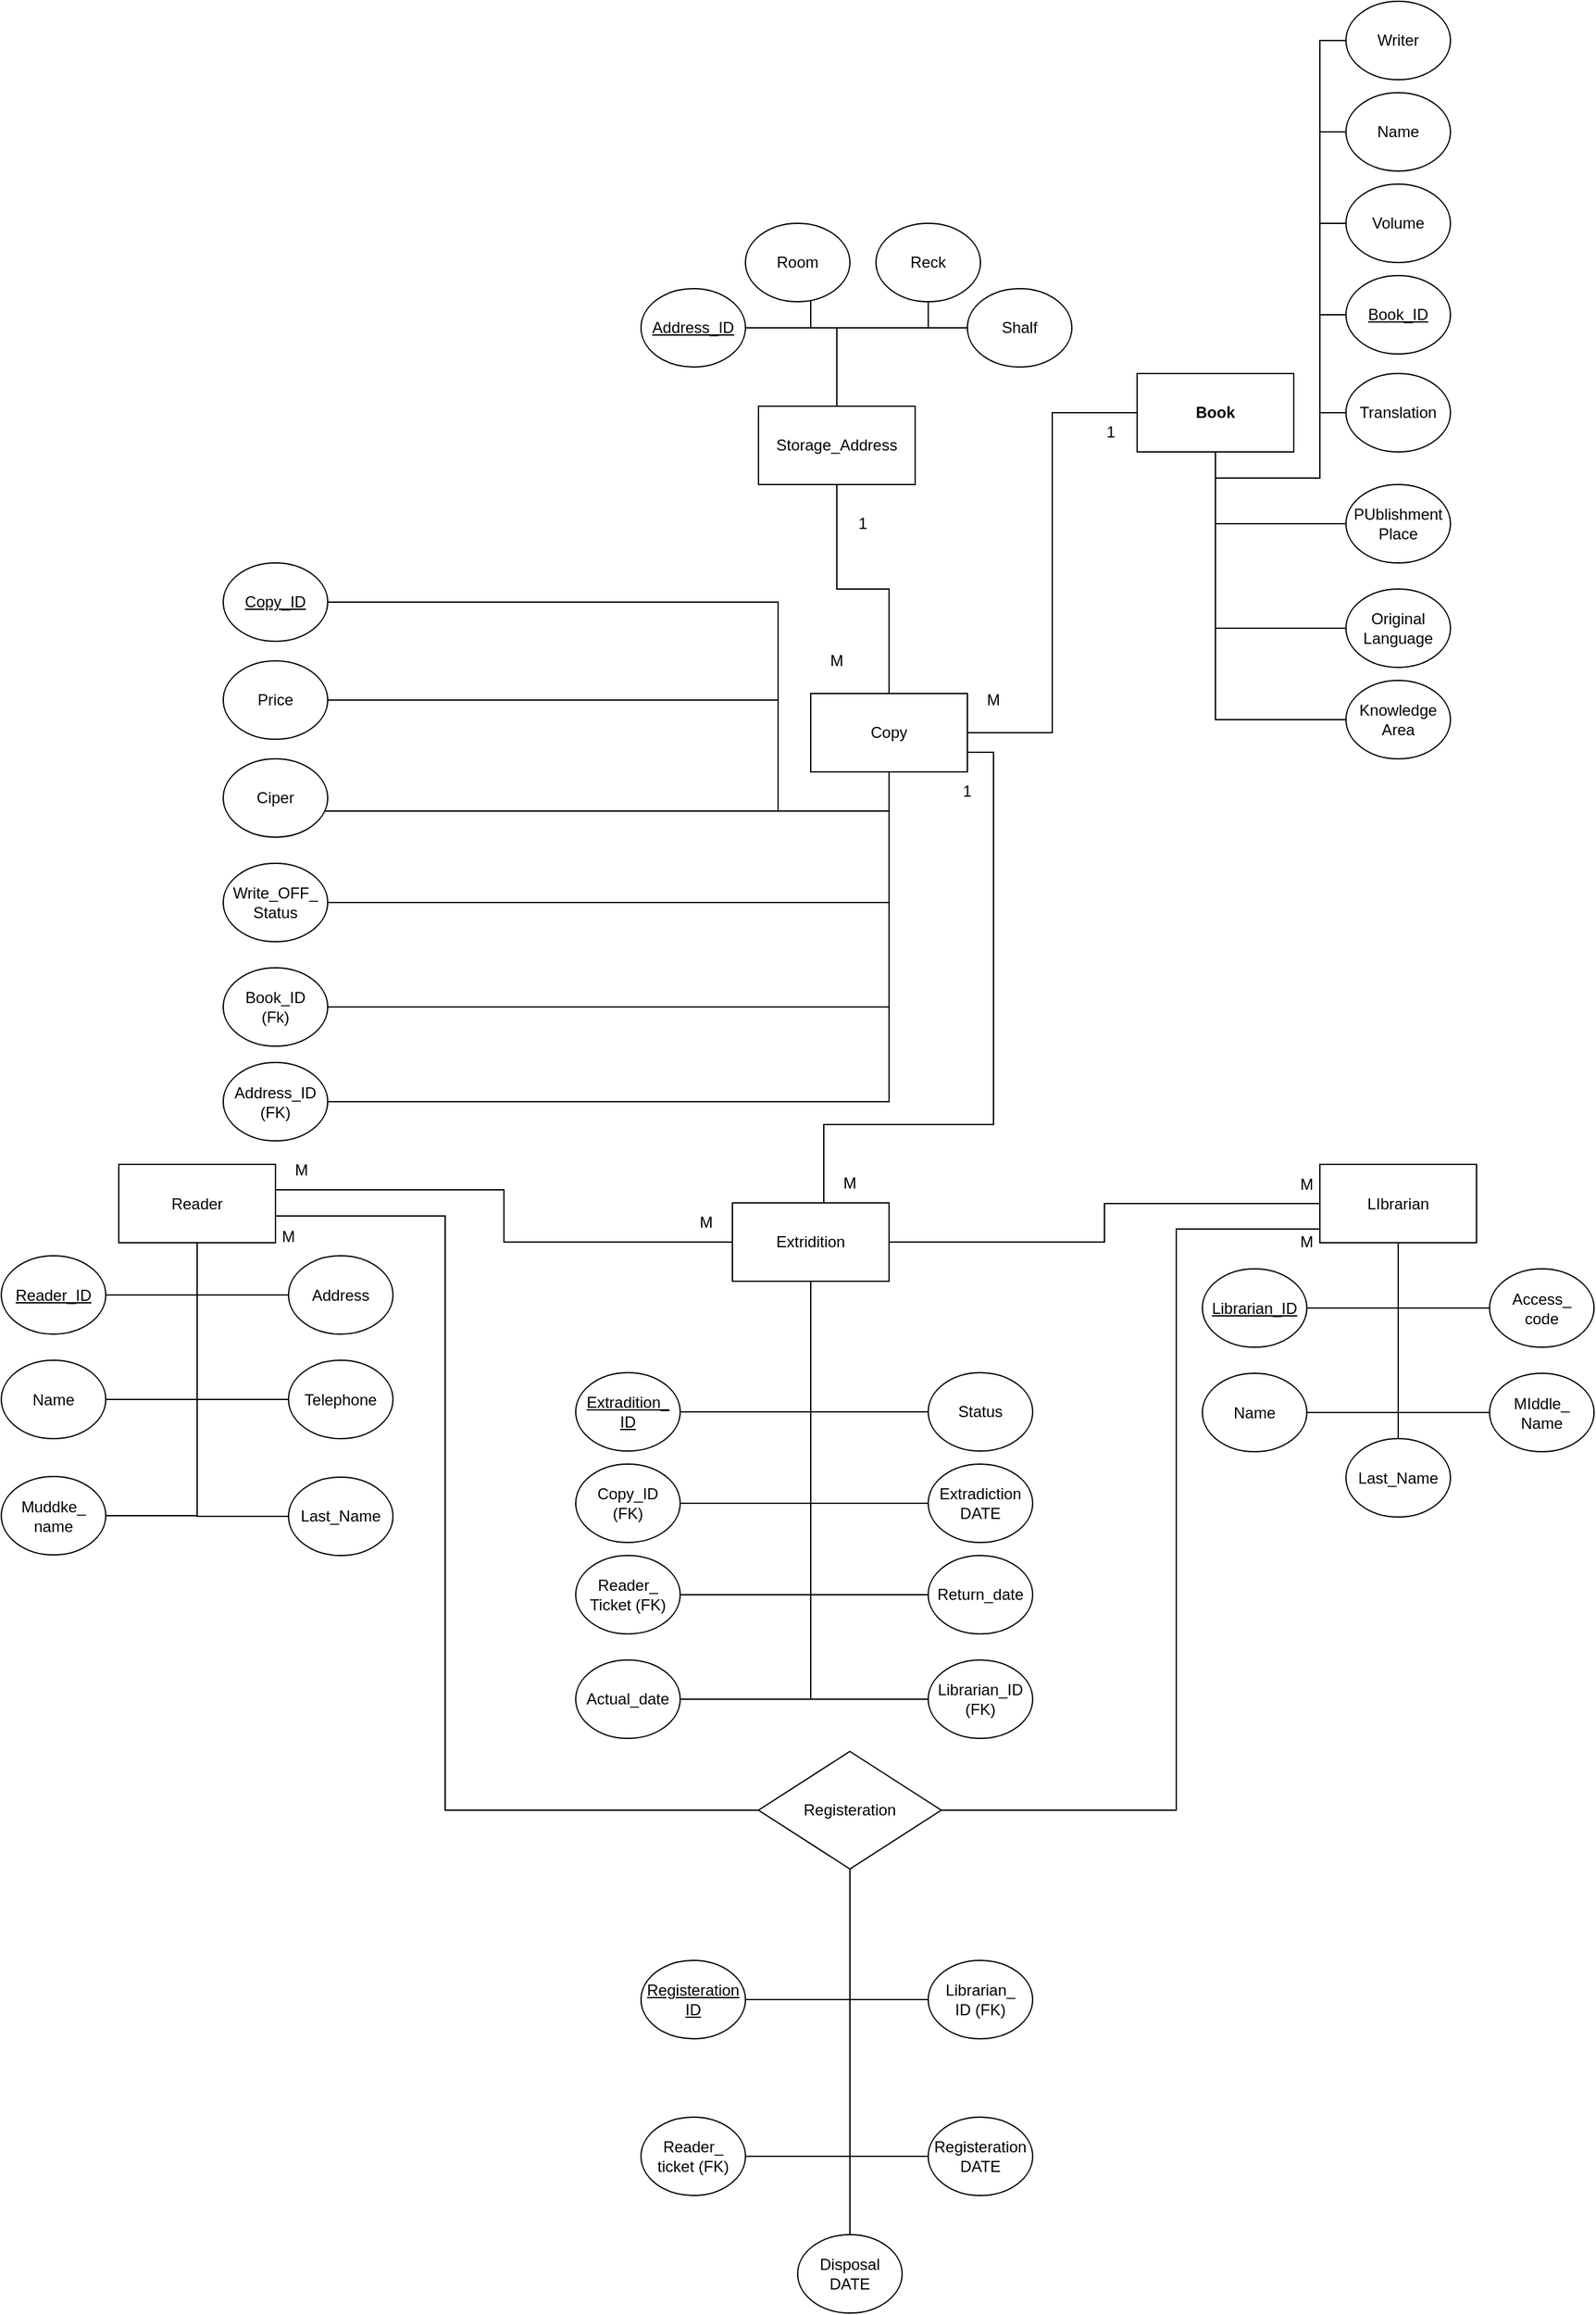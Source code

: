 <mxfile version="16.5.1" type="device"><diagram id="W-mFKioUvFnIuUobKJr5" name="Страница 1"><mxGraphModel dx="2424" dy="986" grid="1" gridSize="10" guides="1" tooltips="1" connect="1" arrows="1" fold="1" page="1" pageScale="1" pageWidth="827" pageHeight="1169" math="0" shadow="0"><root><mxCell id="0"/><mxCell id="1" parent="0"/><mxCell id="VTuaZUpETVjcrzoXnOtL-44" style="edgeStyle=orthogonalEdgeStyle;rounded=0;orthogonalLoop=1;jettySize=auto;html=1;endArrow=none;endFill=0;" edge="1" parent="1" source="VTuaZUpETVjcrzoXnOtL-1" target="VTuaZUpETVjcrzoXnOtL-10"><mxGeometry relative="1" as="geometry"/></mxCell><mxCell id="VTuaZUpETVjcrzoXnOtL-1" value="Storage_Address" style="rounded=0;whiteSpace=wrap;html=1;" vertex="1" parent="1"><mxGeometry x="-20" y="330" width="120" height="60" as="geometry"/></mxCell><mxCell id="VTuaZUpETVjcrzoXnOtL-7" style="edgeStyle=orthogonalEdgeStyle;rounded=0;orthogonalLoop=1;jettySize=auto;html=1;entryX=0.5;entryY=0;entryDx=0;entryDy=0;endArrow=none;endFill=0;" edge="1" parent="1" source="VTuaZUpETVjcrzoXnOtL-2" target="VTuaZUpETVjcrzoXnOtL-1"><mxGeometry relative="1" as="geometry"/></mxCell><mxCell id="VTuaZUpETVjcrzoXnOtL-2" value="&lt;u&gt;Address_ID&lt;/u&gt;" style="ellipse;whiteSpace=wrap;html=1;" vertex="1" parent="1"><mxGeometry x="-110" y="240" width="80" height="60" as="geometry"/></mxCell><mxCell id="VTuaZUpETVjcrzoXnOtL-6" style="edgeStyle=orthogonalEdgeStyle;rounded=0;orthogonalLoop=1;jettySize=auto;html=1;entryX=0.5;entryY=0;entryDx=0;entryDy=0;endArrow=none;endFill=0;" edge="1" parent="1" source="VTuaZUpETVjcrzoXnOtL-3" target="VTuaZUpETVjcrzoXnOtL-1"><mxGeometry relative="1" as="geometry"><Array as="points"><mxPoint x="20" y="270"/><mxPoint x="40" y="270"/></Array></mxGeometry></mxCell><mxCell id="VTuaZUpETVjcrzoXnOtL-3" value="Room" style="ellipse;whiteSpace=wrap;html=1;" vertex="1" parent="1"><mxGeometry x="-30" y="190" width="80" height="60" as="geometry"/></mxCell><mxCell id="VTuaZUpETVjcrzoXnOtL-9" style="edgeStyle=orthogonalEdgeStyle;rounded=0;orthogonalLoop=1;jettySize=auto;html=1;entryX=0.5;entryY=0;entryDx=0;entryDy=0;endArrow=none;endFill=0;" edge="1" parent="1" source="VTuaZUpETVjcrzoXnOtL-4" target="VTuaZUpETVjcrzoXnOtL-1"><mxGeometry relative="1" as="geometry"/></mxCell><mxCell id="VTuaZUpETVjcrzoXnOtL-4" value="Shalf" style="ellipse;whiteSpace=wrap;html=1;" vertex="1" parent="1"><mxGeometry x="140" y="240" width="80" height="60" as="geometry"/></mxCell><mxCell id="VTuaZUpETVjcrzoXnOtL-8" style="edgeStyle=orthogonalEdgeStyle;rounded=0;orthogonalLoop=1;jettySize=auto;html=1;entryX=0.5;entryY=0;entryDx=0;entryDy=0;endArrow=none;endFill=0;" edge="1" parent="1" source="VTuaZUpETVjcrzoXnOtL-5" target="VTuaZUpETVjcrzoXnOtL-1"><mxGeometry relative="1" as="geometry"><Array as="points"><mxPoint x="110" y="270"/><mxPoint x="40" y="270"/></Array></mxGeometry></mxCell><mxCell id="VTuaZUpETVjcrzoXnOtL-5" value="Reck" style="ellipse;whiteSpace=wrap;html=1;" vertex="1" parent="1"><mxGeometry x="70" y="190" width="80" height="60" as="geometry"/></mxCell><mxCell id="VTuaZUpETVjcrzoXnOtL-45" style="edgeStyle=orthogonalEdgeStyle;rounded=0;orthogonalLoop=1;jettySize=auto;html=1;entryX=0;entryY=0.5;entryDx=0;entryDy=0;endArrow=none;endFill=0;" edge="1" parent="1" source="VTuaZUpETVjcrzoXnOtL-10" target="VTuaZUpETVjcrzoXnOtL-22"><mxGeometry relative="1" as="geometry"/></mxCell><mxCell id="VTuaZUpETVjcrzoXnOtL-10" value="Copy" style="rounded=0;whiteSpace=wrap;html=1;" vertex="1" parent="1"><mxGeometry x="20" y="550" width="120" height="60" as="geometry"/></mxCell><mxCell id="VTuaZUpETVjcrzoXnOtL-19" style="edgeStyle=orthogonalEdgeStyle;rounded=0;orthogonalLoop=1;jettySize=auto;html=1;entryX=0.5;entryY=1;entryDx=0;entryDy=0;endArrow=none;endFill=0;" edge="1" parent="1" source="VTuaZUpETVjcrzoXnOtL-11" target="VTuaZUpETVjcrzoXnOtL-10"><mxGeometry relative="1" as="geometry"/></mxCell><mxCell id="VTuaZUpETVjcrzoXnOtL-11" value="Write_OFF_&lt;br&gt;Status" style="ellipse;whiteSpace=wrap;html=1;" vertex="1" parent="1"><mxGeometry x="-430" y="680" width="80" height="60" as="geometry"/></mxCell><mxCell id="VTuaZUpETVjcrzoXnOtL-16" style="edgeStyle=orthogonalEdgeStyle;rounded=0;orthogonalLoop=1;jettySize=auto;html=1;entryX=0.5;entryY=1;entryDx=0;entryDy=0;endArrow=none;endFill=0;" edge="1" parent="1" source="VTuaZUpETVjcrzoXnOtL-12" target="VTuaZUpETVjcrzoXnOtL-10"><mxGeometry relative="1" as="geometry"><Array as="points"><mxPoint x="80" y="640"/></Array></mxGeometry></mxCell><mxCell id="VTuaZUpETVjcrzoXnOtL-12" value="Ciper" style="ellipse;whiteSpace=wrap;html=1;" vertex="1" parent="1"><mxGeometry x="-430" y="600" width="80" height="60" as="geometry"/></mxCell><mxCell id="VTuaZUpETVjcrzoXnOtL-18" style="edgeStyle=orthogonalEdgeStyle;rounded=0;orthogonalLoop=1;jettySize=auto;html=1;entryX=0.5;entryY=1;entryDx=0;entryDy=0;endArrow=none;endFill=0;" edge="1" parent="1" source="VTuaZUpETVjcrzoXnOtL-13" target="VTuaZUpETVjcrzoXnOtL-10"><mxGeometry relative="1" as="geometry"><Array as="points"><mxPoint x="-5" y="480"/><mxPoint x="-5" y="640"/><mxPoint x="80" y="640"/></Array></mxGeometry></mxCell><mxCell id="VTuaZUpETVjcrzoXnOtL-13" value="&lt;u&gt;Copy_ID&lt;/u&gt;" style="ellipse;whiteSpace=wrap;html=1;" vertex="1" parent="1"><mxGeometry x="-430" y="450" width="80" height="60" as="geometry"/></mxCell><mxCell id="VTuaZUpETVjcrzoXnOtL-17" style="edgeStyle=orthogonalEdgeStyle;rounded=0;orthogonalLoop=1;jettySize=auto;html=1;entryX=0.5;entryY=1;entryDx=0;entryDy=0;endArrow=none;endFill=0;" edge="1" parent="1" source="VTuaZUpETVjcrzoXnOtL-14" target="VTuaZUpETVjcrzoXnOtL-10"><mxGeometry relative="1" as="geometry"><Array as="points"><mxPoint x="-5" y="555"/><mxPoint x="-5" y="640"/><mxPoint x="80" y="640"/></Array></mxGeometry></mxCell><mxCell id="VTuaZUpETVjcrzoXnOtL-14" value="Price" style="ellipse;whiteSpace=wrap;html=1;" vertex="1" parent="1"><mxGeometry x="-430" y="525" width="80" height="60" as="geometry"/></mxCell><mxCell id="VTuaZUpETVjcrzoXnOtL-21" style="edgeStyle=orthogonalEdgeStyle;rounded=0;orthogonalLoop=1;jettySize=auto;html=1;entryX=0.5;entryY=1;entryDx=0;entryDy=0;endArrow=none;endFill=0;" edge="1" parent="1" source="VTuaZUpETVjcrzoXnOtL-20" target="VTuaZUpETVjcrzoXnOtL-10"><mxGeometry relative="1" as="geometry"/></mxCell><mxCell id="VTuaZUpETVjcrzoXnOtL-20" value="Book_ID &lt;br&gt;(Fk)" style="ellipse;whiteSpace=wrap;html=1;" vertex="1" parent="1"><mxGeometry x="-430" y="760" width="80" height="60" as="geometry"/></mxCell><mxCell id="VTuaZUpETVjcrzoXnOtL-22" value="&lt;b&gt;Book&lt;/b&gt;" style="rounded=0;whiteSpace=wrap;html=1;" vertex="1" parent="1"><mxGeometry x="270" y="305" width="120" height="60" as="geometry"/></mxCell><mxCell id="VTuaZUpETVjcrzoXnOtL-23" value="&lt;u&gt;Book_ID&lt;/u&gt;" style="ellipse;whiteSpace=wrap;html=1;" vertex="1" parent="1"><mxGeometry x="430" y="230" width="80" height="60" as="geometry"/></mxCell><mxCell id="VTuaZUpETVjcrzoXnOtL-24" value="Translation" style="ellipse;whiteSpace=wrap;html=1;" vertex="1" parent="1"><mxGeometry x="430" y="305" width="80" height="60" as="geometry"/></mxCell><mxCell id="VTuaZUpETVjcrzoXnOtL-25" value="PUblishment&lt;br&gt;Place" style="ellipse;whiteSpace=wrap;html=1;" vertex="1" parent="1"><mxGeometry x="430" y="390" width="80" height="60" as="geometry"/></mxCell><mxCell id="VTuaZUpETVjcrzoXnOtL-26" value="Original&lt;br&gt;Language" style="ellipse;whiteSpace=wrap;html=1;" vertex="1" parent="1"><mxGeometry x="430" y="470" width="80" height="60" as="geometry"/></mxCell><mxCell id="VTuaZUpETVjcrzoXnOtL-27" value="Knowledge&lt;br&gt;Area" style="ellipse;whiteSpace=wrap;html=1;" vertex="1" parent="1"><mxGeometry x="430" y="540" width="80" height="60" as="geometry"/></mxCell><mxCell id="VTuaZUpETVjcrzoXnOtL-28" style="edgeStyle=orthogonalEdgeStyle;rounded=0;orthogonalLoop=1;jettySize=auto;html=1;entryX=0.5;entryY=1;entryDx=0;entryDy=0;endArrow=none;endFill=0;" edge="1" source="VTuaZUpETVjcrzoXnOtL-27" target="VTuaZUpETVjcrzoXnOtL-22" parent="1"><mxGeometry relative="1" as="geometry"/></mxCell><mxCell id="VTuaZUpETVjcrzoXnOtL-29" style="edgeStyle=orthogonalEdgeStyle;rounded=0;orthogonalLoop=1;jettySize=auto;html=1;entryX=0.5;entryY=1;entryDx=0;entryDy=0;endArrow=none;endFill=0;" edge="1" source="VTuaZUpETVjcrzoXnOtL-26" target="VTuaZUpETVjcrzoXnOtL-22" parent="1"><mxGeometry relative="1" as="geometry"/></mxCell><mxCell id="VTuaZUpETVjcrzoXnOtL-30" style="edgeStyle=orthogonalEdgeStyle;rounded=0;orthogonalLoop=1;jettySize=auto;html=1;entryX=0.5;entryY=1;entryDx=0;entryDy=0;endArrow=none;endFill=0;" edge="1" source="VTuaZUpETVjcrzoXnOtL-24" target="VTuaZUpETVjcrzoXnOtL-22" parent="1"><mxGeometry relative="1" as="geometry"/></mxCell><mxCell id="VTuaZUpETVjcrzoXnOtL-31" style="edgeStyle=orthogonalEdgeStyle;rounded=0;orthogonalLoop=1;jettySize=auto;html=1;entryX=0.5;entryY=1;entryDx=0;entryDy=0;endArrow=none;endFill=0;" edge="1" source="VTuaZUpETVjcrzoXnOtL-25" target="VTuaZUpETVjcrzoXnOtL-22" parent="1"><mxGeometry relative="1" as="geometry"/></mxCell><mxCell id="VTuaZUpETVjcrzoXnOtL-32" style="edgeStyle=orthogonalEdgeStyle;rounded=0;orthogonalLoop=1;jettySize=auto;html=1;entryX=0.5;entryY=1;entryDx=0;entryDy=0;endArrow=none;endFill=0;" edge="1" source="VTuaZUpETVjcrzoXnOtL-23" target="VTuaZUpETVjcrzoXnOtL-22" parent="1"><mxGeometry relative="1" as="geometry"/></mxCell><mxCell id="VTuaZUpETVjcrzoXnOtL-56" style="edgeStyle=orthogonalEdgeStyle;rounded=0;orthogonalLoop=1;jettySize=auto;html=1;entryX=1;entryY=0.75;entryDx=0;entryDy=0;endArrow=none;endFill=0;" edge="1" parent="1" source="VTuaZUpETVjcrzoXnOtL-33" target="VTuaZUpETVjcrzoXnOtL-10"><mxGeometry relative="1" as="geometry"><Array as="points"><mxPoint x="30" y="880"/><mxPoint x="160" y="880"/><mxPoint x="160" y="595"/></Array></mxGeometry></mxCell><mxCell id="VTuaZUpETVjcrzoXnOtL-33" value="Extridition" style="rounded=0;whiteSpace=wrap;html=1;" vertex="1" parent="1"><mxGeometry x="-40" y="940" width="120" height="60" as="geometry"/></mxCell><mxCell id="VTuaZUpETVjcrzoXnOtL-34" value="Extradiction&lt;br&gt;DATE" style="ellipse;whiteSpace=wrap;html=1;" vertex="1" parent="1"><mxGeometry x="110" y="1140" width="80" height="60" as="geometry"/></mxCell><mxCell id="VTuaZUpETVjcrzoXnOtL-35" value="Reader_&lt;br&gt;Ticket (FK)" style="ellipse;whiteSpace=wrap;html=1;" vertex="1" parent="1"><mxGeometry x="-160" y="1210" width="80" height="60" as="geometry"/></mxCell><mxCell id="VTuaZUpETVjcrzoXnOtL-36" value="Return_date" style="ellipse;whiteSpace=wrap;html=1;" vertex="1" parent="1"><mxGeometry x="110" y="1210" width="80" height="60" as="geometry"/></mxCell><mxCell id="VTuaZUpETVjcrzoXnOtL-37" value="&lt;u&gt;Extradition_&lt;br&gt;ID&lt;/u&gt;" style="ellipse;whiteSpace=wrap;html=1;" vertex="1" parent="1"><mxGeometry x="-160" y="1070" width="80" height="60" as="geometry"/></mxCell><mxCell id="VTuaZUpETVjcrzoXnOtL-38" value="Copy_ID&lt;br&gt;(FK)" style="ellipse;whiteSpace=wrap;html=1;" vertex="1" parent="1"><mxGeometry x="-160" y="1140" width="80" height="60" as="geometry"/></mxCell><mxCell id="VTuaZUpETVjcrzoXnOtL-39" style="edgeStyle=orthogonalEdgeStyle;rounded=0;orthogonalLoop=1;jettySize=auto;html=1;entryX=0.5;entryY=1;entryDx=0;entryDy=0;endArrow=none;endFill=0;" edge="1" source="VTuaZUpETVjcrzoXnOtL-38" target="VTuaZUpETVjcrzoXnOtL-33" parent="1"><mxGeometry relative="1" as="geometry"/></mxCell><mxCell id="VTuaZUpETVjcrzoXnOtL-40" style="edgeStyle=orthogonalEdgeStyle;rounded=0;orthogonalLoop=1;jettySize=auto;html=1;entryX=0.5;entryY=1;entryDx=0;entryDy=0;endArrow=none;endFill=0;" edge="1" source="VTuaZUpETVjcrzoXnOtL-37" target="VTuaZUpETVjcrzoXnOtL-33" parent="1"><mxGeometry relative="1" as="geometry"/></mxCell><mxCell id="VTuaZUpETVjcrzoXnOtL-41" style="edgeStyle=orthogonalEdgeStyle;rounded=0;orthogonalLoop=1;jettySize=auto;html=1;entryX=0.5;entryY=1;entryDx=0;entryDy=0;endArrow=none;endFill=0;" edge="1" source="VTuaZUpETVjcrzoXnOtL-35" target="VTuaZUpETVjcrzoXnOtL-33" parent="1"><mxGeometry relative="1" as="geometry"/></mxCell><mxCell id="VTuaZUpETVjcrzoXnOtL-42" style="edgeStyle=orthogonalEdgeStyle;rounded=0;orthogonalLoop=1;jettySize=auto;html=1;entryX=0.5;entryY=1;entryDx=0;entryDy=0;endArrow=none;endFill=0;" edge="1" source="VTuaZUpETVjcrzoXnOtL-36" target="VTuaZUpETVjcrzoXnOtL-33" parent="1"><mxGeometry relative="1" as="geometry"/></mxCell><mxCell id="VTuaZUpETVjcrzoXnOtL-43" style="edgeStyle=orthogonalEdgeStyle;rounded=0;orthogonalLoop=1;jettySize=auto;html=1;entryX=0.5;entryY=1;entryDx=0;entryDy=0;endArrow=none;endFill=0;" edge="1" source="VTuaZUpETVjcrzoXnOtL-34" target="VTuaZUpETVjcrzoXnOtL-33" parent="1"><mxGeometry relative="1" as="geometry"/></mxCell><mxCell id="VTuaZUpETVjcrzoXnOtL-51" style="edgeStyle=orthogonalEdgeStyle;rounded=0;orthogonalLoop=1;jettySize=auto;html=1;entryX=0.5;entryY=1;entryDx=0;entryDy=0;endArrow=none;endFill=0;" edge="1" parent="1" source="VTuaZUpETVjcrzoXnOtL-46" target="VTuaZUpETVjcrzoXnOtL-22"><mxGeometry relative="1" as="geometry"/></mxCell><mxCell id="VTuaZUpETVjcrzoXnOtL-46" value="Volume" style="ellipse;whiteSpace=wrap;html=1;" vertex="1" parent="1"><mxGeometry x="430" y="160" width="80" height="60" as="geometry"/></mxCell><mxCell id="VTuaZUpETVjcrzoXnOtL-52" style="edgeStyle=orthogonalEdgeStyle;rounded=0;orthogonalLoop=1;jettySize=auto;html=1;entryX=0.5;entryY=1;entryDx=0;entryDy=0;endArrow=none;endFill=0;" edge="1" parent="1" source="VTuaZUpETVjcrzoXnOtL-47" target="VTuaZUpETVjcrzoXnOtL-22"><mxGeometry relative="1" as="geometry"/></mxCell><mxCell id="VTuaZUpETVjcrzoXnOtL-47" value="Name" style="ellipse;whiteSpace=wrap;html=1;" vertex="1" parent="1"><mxGeometry x="430" y="90" width="80" height="60" as="geometry"/></mxCell><mxCell id="VTuaZUpETVjcrzoXnOtL-53" style="edgeStyle=orthogonalEdgeStyle;rounded=0;orthogonalLoop=1;jettySize=auto;html=1;entryX=0.5;entryY=1;entryDx=0;entryDy=0;endArrow=none;endFill=0;" edge="1" parent="1" source="VTuaZUpETVjcrzoXnOtL-48" target="VTuaZUpETVjcrzoXnOtL-22"><mxGeometry relative="1" as="geometry"/></mxCell><mxCell id="VTuaZUpETVjcrzoXnOtL-48" value="Writer" style="ellipse;whiteSpace=wrap;html=1;" vertex="1" parent="1"><mxGeometry x="430" y="20" width="80" height="60" as="geometry"/></mxCell><mxCell id="VTuaZUpETVjcrzoXnOtL-55" style="edgeStyle=orthogonalEdgeStyle;rounded=0;orthogonalLoop=1;jettySize=auto;html=1;entryX=0.5;entryY=1;entryDx=0;entryDy=0;endArrow=none;endFill=0;" edge="1" parent="1" source="VTuaZUpETVjcrzoXnOtL-54" target="VTuaZUpETVjcrzoXnOtL-33"><mxGeometry relative="1" as="geometry"/></mxCell><mxCell id="VTuaZUpETVjcrzoXnOtL-54" value="Status" style="ellipse;whiteSpace=wrap;html=1;" vertex="1" parent="1"><mxGeometry x="110" y="1070" width="80" height="60" as="geometry"/></mxCell><mxCell id="VTuaZUpETVjcrzoXnOtL-79" style="edgeStyle=orthogonalEdgeStyle;rounded=0;orthogonalLoop=1;jettySize=auto;html=1;entryX=0;entryY=0.5;entryDx=0;entryDy=0;endArrow=none;endFill=0;" edge="1" parent="1" source="VTuaZUpETVjcrzoXnOtL-57" target="VTuaZUpETVjcrzoXnOtL-33"><mxGeometry relative="1" as="geometry"><Array as="points"><mxPoint x="-215" y="930"/><mxPoint x="-215" y="970"/></Array></mxGeometry></mxCell><mxCell id="VTuaZUpETVjcrzoXnOtL-90" style="edgeStyle=orthogonalEdgeStyle;rounded=0;orthogonalLoop=1;jettySize=auto;html=1;entryX=0;entryY=0.5;entryDx=0;entryDy=0;endArrow=none;endFill=0;" edge="1" parent="1" source="VTuaZUpETVjcrzoXnOtL-57" target="VTuaZUpETVjcrzoXnOtL-81"><mxGeometry relative="1" as="geometry"><Array as="points"><mxPoint x="-260" y="950"/><mxPoint x="-260" y="1405"/></Array></mxGeometry></mxCell><mxCell id="VTuaZUpETVjcrzoXnOtL-57" value="Reader" style="rounded=0;whiteSpace=wrap;html=1;" vertex="1" parent="1"><mxGeometry x="-510" y="910.5" width="120" height="60" as="geometry"/></mxCell><mxCell id="VTuaZUpETVjcrzoXnOtL-58" style="edgeStyle=orthogonalEdgeStyle;rounded=0;orthogonalLoop=1;jettySize=auto;html=1;entryX=0.5;entryY=1;entryDx=0;entryDy=0;endArrow=none;endFill=0;" edge="1" source="VTuaZUpETVjcrzoXnOtL-59" target="VTuaZUpETVjcrzoXnOtL-57" parent="1"><mxGeometry relative="1" as="geometry"/></mxCell><mxCell id="VTuaZUpETVjcrzoXnOtL-59" value="&lt;u&gt;Reader_ID&lt;/u&gt;" style="ellipse;whiteSpace=wrap;html=1;" vertex="1" parent="1"><mxGeometry x="-600" y="980.5" width="80" height="60" as="geometry"/></mxCell><mxCell id="VTuaZUpETVjcrzoXnOtL-60" style="edgeStyle=orthogonalEdgeStyle;rounded=0;orthogonalLoop=1;jettySize=auto;html=1;entryX=0.5;entryY=1;entryDx=0;entryDy=0;endArrow=none;endFill=0;" edge="1" source="VTuaZUpETVjcrzoXnOtL-61" target="VTuaZUpETVjcrzoXnOtL-57" parent="1"><mxGeometry relative="1" as="geometry"/></mxCell><mxCell id="VTuaZUpETVjcrzoXnOtL-61" value="Telephone" style="ellipse;whiteSpace=wrap;html=1;" vertex="1" parent="1"><mxGeometry x="-380" y="1060.5" width="80" height="60" as="geometry"/></mxCell><mxCell id="VTuaZUpETVjcrzoXnOtL-62" style="edgeStyle=orthogonalEdgeStyle;rounded=0;orthogonalLoop=1;jettySize=auto;html=1;entryX=0.5;entryY=1;entryDx=0;entryDy=0;endArrow=none;endFill=0;" edge="1" source="VTuaZUpETVjcrzoXnOtL-63" target="VTuaZUpETVjcrzoXnOtL-57" parent="1"><mxGeometry relative="1" as="geometry"/></mxCell><mxCell id="VTuaZUpETVjcrzoXnOtL-63" value="Muddke_&lt;br&gt;name" style="ellipse;whiteSpace=wrap;html=1;" vertex="1" parent="1"><mxGeometry x="-600" y="1149.5" width="80" height="60" as="geometry"/></mxCell><mxCell id="VTuaZUpETVjcrzoXnOtL-64" style="edgeStyle=orthogonalEdgeStyle;rounded=0;orthogonalLoop=1;jettySize=auto;html=1;entryX=0.5;entryY=1;entryDx=0;entryDy=0;endArrow=none;endFill=0;" edge="1" source="VTuaZUpETVjcrzoXnOtL-65" target="VTuaZUpETVjcrzoXnOtL-57" parent="1"><mxGeometry relative="1" as="geometry"/></mxCell><mxCell id="VTuaZUpETVjcrzoXnOtL-65" value="Address" style="ellipse;whiteSpace=wrap;html=1;" vertex="1" parent="1"><mxGeometry x="-380" y="980.5" width="80" height="60" as="geometry"/></mxCell><mxCell id="VTuaZUpETVjcrzoXnOtL-66" style="edgeStyle=orthogonalEdgeStyle;rounded=0;orthogonalLoop=1;jettySize=auto;html=1;entryX=0.5;entryY=1;entryDx=0;entryDy=0;exitX=1;exitY=0.5;exitDx=0;exitDy=0;endArrow=none;endFill=0;" edge="1" target="VTuaZUpETVjcrzoXnOtL-57" parent="1" source="VTuaZUpETVjcrzoXnOtL-67"><mxGeometry relative="1" as="geometry"><mxPoint x="-560" y="1080.5" as="sourcePoint"/></mxGeometry></mxCell><mxCell id="VTuaZUpETVjcrzoXnOtL-67" value="Name" style="ellipse;whiteSpace=wrap;html=1;" vertex="1" parent="1"><mxGeometry x="-600" y="1060.5" width="80" height="60" as="geometry"/></mxCell><mxCell id="VTuaZUpETVjcrzoXnOtL-80" style="edgeStyle=orthogonalEdgeStyle;rounded=0;orthogonalLoop=1;jettySize=auto;html=1;entryX=1;entryY=0.5;entryDx=0;entryDy=0;endArrow=none;endFill=0;" edge="1" parent="1" source="VTuaZUpETVjcrzoXnOtL-68" target="VTuaZUpETVjcrzoXnOtL-33"><mxGeometry relative="1" as="geometry"/></mxCell><mxCell id="VTuaZUpETVjcrzoXnOtL-91" style="edgeStyle=orthogonalEdgeStyle;rounded=0;orthogonalLoop=1;jettySize=auto;html=1;entryX=1;entryY=0.5;entryDx=0;entryDy=0;endArrow=none;endFill=0;" edge="1" parent="1" source="VTuaZUpETVjcrzoXnOtL-68" target="VTuaZUpETVjcrzoXnOtL-81"><mxGeometry relative="1" as="geometry"><Array as="points"><mxPoint x="300" y="960"/><mxPoint x="300" y="1405"/></Array></mxGeometry></mxCell><mxCell id="VTuaZUpETVjcrzoXnOtL-68" value="LIbrarian" style="rounded=0;whiteSpace=wrap;html=1;" vertex="1" parent="1"><mxGeometry x="410" y="910.5" width="120" height="60" as="geometry"/></mxCell><mxCell id="VTuaZUpETVjcrzoXnOtL-69" style="edgeStyle=orthogonalEdgeStyle;rounded=0;orthogonalLoop=1;jettySize=auto;html=1;entryX=0.5;entryY=1;entryDx=0;entryDy=0;endArrow=none;endFill=0;" edge="1" source="VTuaZUpETVjcrzoXnOtL-70" target="VTuaZUpETVjcrzoXnOtL-68" parent="1"><mxGeometry relative="1" as="geometry"/></mxCell><mxCell id="VTuaZUpETVjcrzoXnOtL-70" value="&lt;u&gt;Librarian_ID&lt;/u&gt;" style="ellipse;whiteSpace=wrap;html=1;" vertex="1" parent="1"><mxGeometry x="320" y="990.5" width="80" height="60" as="geometry"/></mxCell><mxCell id="VTuaZUpETVjcrzoXnOtL-71" style="edgeStyle=orthogonalEdgeStyle;rounded=0;orthogonalLoop=1;jettySize=auto;html=1;entryX=0.5;entryY=1;entryDx=0;entryDy=0;endArrow=none;endFill=0;" edge="1" source="VTuaZUpETVjcrzoXnOtL-72" target="VTuaZUpETVjcrzoXnOtL-68" parent="1"><mxGeometry relative="1" as="geometry"/></mxCell><mxCell id="VTuaZUpETVjcrzoXnOtL-72" value="MIddle_&lt;br&gt;Name" style="ellipse;whiteSpace=wrap;html=1;" vertex="1" parent="1"><mxGeometry x="540" y="1070.5" width="80" height="60" as="geometry"/></mxCell><mxCell id="VTuaZUpETVjcrzoXnOtL-73" style="edgeStyle=orthogonalEdgeStyle;rounded=0;orthogonalLoop=1;jettySize=auto;html=1;entryX=0.5;entryY=1;entryDx=0;entryDy=0;endArrow=none;endFill=0;" edge="1" source="VTuaZUpETVjcrzoXnOtL-74" target="VTuaZUpETVjcrzoXnOtL-68" parent="1"><mxGeometry relative="1" as="geometry"/></mxCell><mxCell id="VTuaZUpETVjcrzoXnOtL-74" value="Last_Name" style="ellipse;whiteSpace=wrap;html=1;" vertex="1" parent="1"><mxGeometry x="430" y="1120.5" width="80" height="60" as="geometry"/></mxCell><mxCell id="VTuaZUpETVjcrzoXnOtL-75" style="edgeStyle=orthogonalEdgeStyle;rounded=0;orthogonalLoop=1;jettySize=auto;html=1;entryX=0.5;entryY=1;entryDx=0;entryDy=0;endArrow=none;endFill=0;" edge="1" source="VTuaZUpETVjcrzoXnOtL-76" target="VTuaZUpETVjcrzoXnOtL-68" parent="1"><mxGeometry relative="1" as="geometry"/></mxCell><mxCell id="VTuaZUpETVjcrzoXnOtL-76" value="Access_&lt;br&gt;code" style="ellipse;whiteSpace=wrap;html=1;" vertex="1" parent="1"><mxGeometry x="540" y="990.5" width="80" height="60" as="geometry"/></mxCell><mxCell id="VTuaZUpETVjcrzoXnOtL-77" style="edgeStyle=orthogonalEdgeStyle;rounded=0;orthogonalLoop=1;jettySize=auto;html=1;entryX=0.5;entryY=1;entryDx=0;entryDy=0;exitX=1;exitY=0.5;exitDx=0;exitDy=0;endArrow=none;endFill=0;" edge="1" source="VTuaZUpETVjcrzoXnOtL-78" target="VTuaZUpETVjcrzoXnOtL-68" parent="1"><mxGeometry relative="1" as="geometry"><mxPoint x="360" y="1090.5" as="sourcePoint"/></mxGeometry></mxCell><mxCell id="VTuaZUpETVjcrzoXnOtL-78" value="Name" style="ellipse;whiteSpace=wrap;html=1;" vertex="1" parent="1"><mxGeometry x="320" y="1070.5" width="80" height="60" as="geometry"/></mxCell><mxCell id="VTuaZUpETVjcrzoXnOtL-81" value="Registeration" style="rhombus;whiteSpace=wrap;html=1;" vertex="1" parent="1"><mxGeometry x="-20" y="1360" width="140" height="90" as="geometry"/></mxCell><mxCell id="VTuaZUpETVjcrzoXnOtL-83" style="edgeStyle=orthogonalEdgeStyle;rounded=0;orthogonalLoop=1;jettySize=auto;html=1;entryX=0.5;entryY=1;entryDx=0;entryDy=0;endArrow=none;endFill=0;" edge="1" parent="1" source="VTuaZUpETVjcrzoXnOtL-82" target="VTuaZUpETVjcrzoXnOtL-81"><mxGeometry relative="1" as="geometry"/></mxCell><mxCell id="VTuaZUpETVjcrzoXnOtL-82" value="&lt;u&gt;Registeration&lt;br&gt;ID&lt;/u&gt;" style="ellipse;whiteSpace=wrap;html=1;" vertex="1" parent="1"><mxGeometry x="-110" y="1520" width="80" height="60" as="geometry"/></mxCell><mxCell id="VTuaZUpETVjcrzoXnOtL-84" style="edgeStyle=orthogonalEdgeStyle;rounded=0;orthogonalLoop=1;jettySize=auto;html=1;entryX=0.5;entryY=1;entryDx=0;entryDy=0;endArrow=none;endFill=0;" edge="1" source="VTuaZUpETVjcrzoXnOtL-85" parent="1" target="VTuaZUpETVjcrzoXnOtL-81"><mxGeometry relative="1" as="geometry"><mxPoint x="20.06" y="1450" as="targetPoint"/></mxGeometry></mxCell><mxCell id="VTuaZUpETVjcrzoXnOtL-85" value="Reader_&lt;br&gt;ticket (FK)" style="ellipse;whiteSpace=wrap;html=1;" vertex="1" parent="1"><mxGeometry x="-110" y="1640" width="80" height="60" as="geometry"/></mxCell><mxCell id="VTuaZUpETVjcrzoXnOtL-100" style="edgeStyle=orthogonalEdgeStyle;rounded=0;orthogonalLoop=1;jettySize=auto;html=1;entryX=0.5;entryY=1;entryDx=0;entryDy=0;endArrow=none;endFill=0;" edge="1" parent="1" source="VTuaZUpETVjcrzoXnOtL-86" target="VTuaZUpETVjcrzoXnOtL-81"><mxGeometry relative="1" as="geometry"><Array as="points"><mxPoint x="50" y="1670"/></Array></mxGeometry></mxCell><mxCell id="VTuaZUpETVjcrzoXnOtL-86" value="Registeration&lt;br&gt;DATE" style="ellipse;whiteSpace=wrap;html=1;" vertex="1" parent="1"><mxGeometry x="110" y="1640" width="80" height="60" as="geometry"/></mxCell><mxCell id="VTuaZUpETVjcrzoXnOtL-89" style="edgeStyle=orthogonalEdgeStyle;rounded=0;orthogonalLoop=1;jettySize=auto;html=1;entryX=0.5;entryY=1;entryDx=0;entryDy=0;startArrow=none;endArrow=none;endFill=0;" edge="1" parent="1" source="VTuaZUpETVjcrzoXnOtL-88" target="VTuaZUpETVjcrzoXnOtL-81"><mxGeometry relative="1" as="geometry"><mxPoint x="150" y="1550" as="sourcePoint"/><Array as="points"><mxPoint x="50" y="1550"/></Array></mxGeometry></mxCell><mxCell id="VTuaZUpETVjcrzoXnOtL-92" value="Address_ID&lt;br&gt;(FK)" style="ellipse;whiteSpace=wrap;html=1;" vertex="1" parent="1"><mxGeometry x="-430" y="832.5" width="80" height="60" as="geometry"/></mxCell><mxCell id="VTuaZUpETVjcrzoXnOtL-93" style="edgeStyle=orthogonalEdgeStyle;rounded=0;orthogonalLoop=1;jettySize=auto;html=1;entryX=0.5;entryY=1;entryDx=0;entryDy=0;endArrow=none;endFill=0;" edge="1" source="VTuaZUpETVjcrzoXnOtL-92" parent="1" target="VTuaZUpETVjcrzoXnOtL-10"><mxGeometry relative="1" as="geometry"><mxPoint x="80" y="687.5" as="targetPoint"/></mxGeometry></mxCell><mxCell id="VTuaZUpETVjcrzoXnOtL-94" style="edgeStyle=orthogonalEdgeStyle;rounded=0;orthogonalLoop=1;jettySize=auto;html=1;entryX=0.5;entryY=1;entryDx=0;entryDy=0;endArrow=none;endFill=0;" edge="1" source="VTuaZUpETVjcrzoXnOtL-95" parent="1" target="VTuaZUpETVjcrzoXnOtL-57"><mxGeometry relative="1" as="geometry"><mxPoint x="-230" y="971" as="targetPoint"/></mxGeometry></mxCell><mxCell id="VTuaZUpETVjcrzoXnOtL-95" value="Last_Name" style="ellipse;whiteSpace=wrap;html=1;" vertex="1" parent="1"><mxGeometry x="-380" y="1150" width="80" height="60" as="geometry"/></mxCell><mxCell id="VTuaZUpETVjcrzoXnOtL-97" style="edgeStyle=orthogonalEdgeStyle;rounded=0;orthogonalLoop=1;jettySize=auto;html=1;entryX=0.5;entryY=1;entryDx=0;entryDy=0;endArrow=none;endFill=0;" edge="1" parent="1" source="VTuaZUpETVjcrzoXnOtL-96" target="VTuaZUpETVjcrzoXnOtL-33"><mxGeometry relative="1" as="geometry"/></mxCell><mxCell id="VTuaZUpETVjcrzoXnOtL-96" value="Actual_date" style="ellipse;whiteSpace=wrap;html=1;" vertex="1" parent="1"><mxGeometry x="-160" y="1290" width="80" height="60" as="geometry"/></mxCell><mxCell id="VTuaZUpETVjcrzoXnOtL-99" style="edgeStyle=orthogonalEdgeStyle;rounded=0;orthogonalLoop=1;jettySize=auto;html=1;entryX=0.5;entryY=1;entryDx=0;entryDy=0;endArrow=none;endFill=0;" edge="1" parent="1" source="VTuaZUpETVjcrzoXnOtL-98" target="VTuaZUpETVjcrzoXnOtL-33"><mxGeometry relative="1" as="geometry"/></mxCell><mxCell id="VTuaZUpETVjcrzoXnOtL-98" value="Librarian_ID&lt;br&gt;(FK)" style="ellipse;whiteSpace=wrap;html=1;" vertex="1" parent="1"><mxGeometry x="110" y="1290" width="80" height="60" as="geometry"/></mxCell><mxCell id="VTuaZUpETVjcrzoXnOtL-102" style="edgeStyle=orthogonalEdgeStyle;rounded=0;orthogonalLoop=1;jettySize=auto;html=1;entryX=0.5;entryY=1;entryDx=0;entryDy=0;endArrow=none;endFill=0;" edge="1" parent="1" source="VTuaZUpETVjcrzoXnOtL-101" target="VTuaZUpETVjcrzoXnOtL-81"><mxGeometry relative="1" as="geometry"/></mxCell><mxCell id="VTuaZUpETVjcrzoXnOtL-101" value="Disposal&lt;br&gt;DATE" style="ellipse;whiteSpace=wrap;html=1;" vertex="1" parent="1"><mxGeometry x="10" y="1730" width="80" height="60" as="geometry"/></mxCell><mxCell id="VTuaZUpETVjcrzoXnOtL-88" value="Librarian_&lt;br&gt;ID (FK)" style="ellipse;whiteSpace=wrap;html=1;" vertex="1" parent="1"><mxGeometry x="110" y="1520" width="80" height="60" as="geometry"/></mxCell><mxCell id="VTuaZUpETVjcrzoXnOtL-107" value="1" style="text;html=1;strokeColor=none;fillColor=none;align=center;verticalAlign=middle;whiteSpace=wrap;rounded=0;" vertex="1" parent="1"><mxGeometry x="30" y="405" width="60" height="30" as="geometry"/></mxCell><mxCell id="VTuaZUpETVjcrzoXnOtL-108" value="M" style="text;html=1;strokeColor=none;fillColor=none;align=center;verticalAlign=middle;whiteSpace=wrap;rounded=0;" vertex="1" parent="1"><mxGeometry x="-410" y="950.5" width="60" height="30" as="geometry"/></mxCell><mxCell id="VTuaZUpETVjcrzoXnOtL-109" value="M" style="text;html=1;strokeColor=none;fillColor=none;align=center;verticalAlign=middle;whiteSpace=wrap;rounded=0;" vertex="1" parent="1"><mxGeometry x="-90" y="940" width="60" height="30" as="geometry"/></mxCell><mxCell id="VTuaZUpETVjcrzoXnOtL-110" value="M" style="text;html=1;strokeColor=none;fillColor=none;align=center;verticalAlign=middle;whiteSpace=wrap;rounded=0;" vertex="1" parent="1"><mxGeometry x="20" y="910" width="60" height="30" as="geometry"/></mxCell><mxCell id="VTuaZUpETVjcrzoXnOtL-111" value="1" style="text;html=1;strokeColor=none;fillColor=none;align=center;verticalAlign=middle;whiteSpace=wrap;rounded=0;" vertex="1" parent="1"><mxGeometry x="110" y="610" width="60" height="30" as="geometry"/></mxCell><mxCell id="VTuaZUpETVjcrzoXnOtL-112" value="1" style="text;html=1;strokeColor=none;fillColor=none;align=center;verticalAlign=middle;whiteSpace=wrap;rounded=0;" vertex="1" parent="1"><mxGeometry x="220" y="335" width="60" height="30" as="geometry"/></mxCell><mxCell id="VTuaZUpETVjcrzoXnOtL-113" value="M" style="text;html=1;strokeColor=none;fillColor=none;align=center;verticalAlign=middle;whiteSpace=wrap;rounded=0;" vertex="1" parent="1"><mxGeometry x="130" y="540" width="60" height="30" as="geometry"/></mxCell><mxCell id="VTuaZUpETVjcrzoXnOtL-114" value="M" style="text;html=1;strokeColor=none;fillColor=none;align=center;verticalAlign=middle;whiteSpace=wrap;rounded=0;" vertex="1" parent="1"><mxGeometry x="10" y="510" width="60" height="30" as="geometry"/></mxCell><mxCell id="VTuaZUpETVjcrzoXnOtL-115" value="M" style="text;html=1;strokeColor=none;fillColor=none;align=center;verticalAlign=middle;whiteSpace=wrap;rounded=0;" vertex="1" parent="1"><mxGeometry x="370" y="955" width="60" height="30" as="geometry"/></mxCell><mxCell id="VTuaZUpETVjcrzoXnOtL-116" value="M" style="text;html=1;strokeColor=none;fillColor=none;align=center;verticalAlign=middle;whiteSpace=wrap;rounded=0;" vertex="1" parent="1"><mxGeometry x="370" y="910.5" width="60" height="30" as="geometry"/></mxCell><mxCell id="VTuaZUpETVjcrzoXnOtL-117" value="M" style="text;html=1;strokeColor=none;fillColor=none;align=center;verticalAlign=middle;whiteSpace=wrap;rounded=0;" vertex="1" parent="1"><mxGeometry x="-400" y="900" width="60" height="30" as="geometry"/></mxCell></root></mxGraphModel></diagram></mxfile>